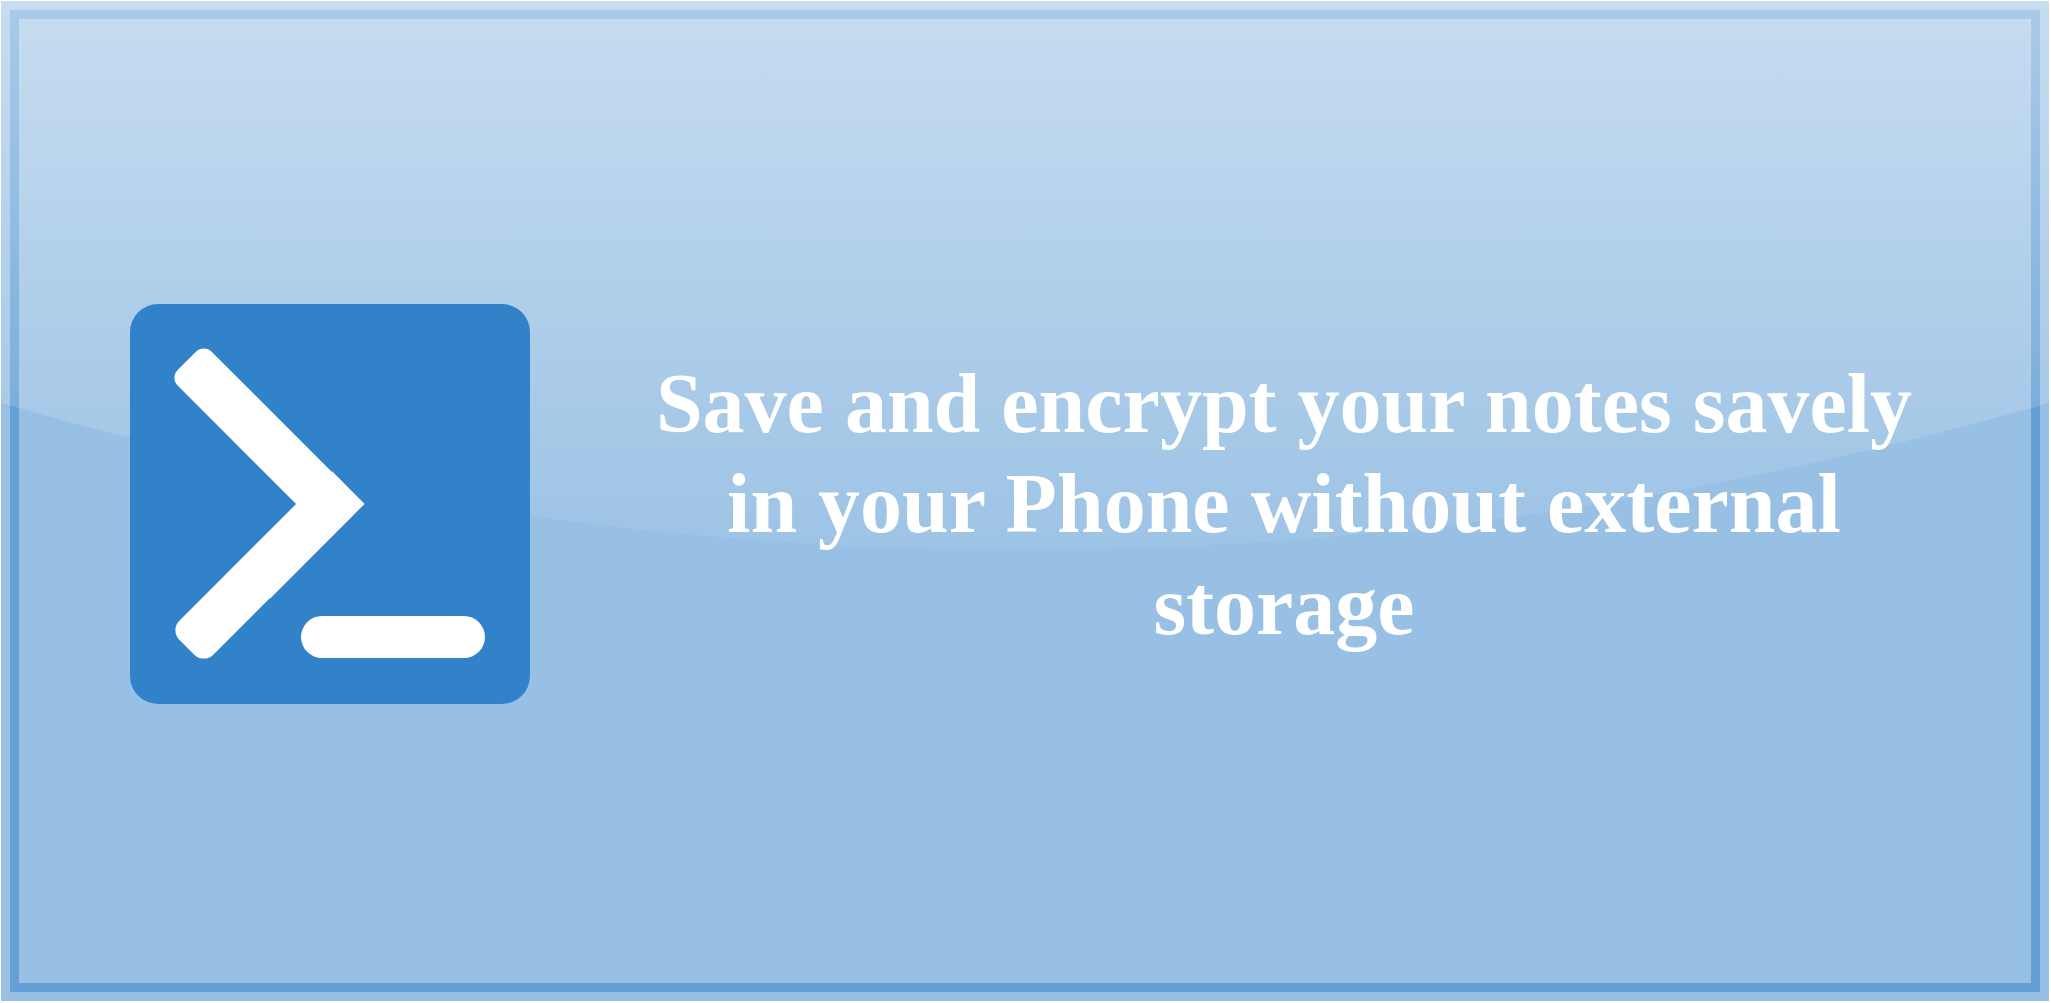 <mxfile version="11.3.0" type="device" pages="1"><diagram id="S06-UhfU2OmA-wqMHCzX" name="Page-1"><mxGraphModel dx="1707" dy="1005" grid="1" gridSize="10" guides="1" tooltips="1" connect="1" arrows="1" fold="1" page="1" pageScale="1" pageWidth="850" pageHeight="1100" math="0" shadow="0"><root><mxCell id="0"/><mxCell id="1" parent="0"/><mxCell id="_LLb0jdcCwoGlIcm0AN_-1" value="" style="rounded=0;whiteSpace=wrap;html=1;fillColor=#3282C9;strokeWidth=9;strokeColor=#3282C9;gradientColor=none;glass=1;shadow=0;comic=0;opacity=50;perimeterSpacing=10;" vertex="1" parent="1"><mxGeometry x="108" y="70" width="1015" height="491" as="geometry"/></mxCell><mxCell id="ZGEJc_iI8N1EnqrFsG4_-9" value="" style="group" parent="1" vertex="1" connectable="0"><mxGeometry x="168" y="217" width="230" height="280" as="geometry"/></mxCell><mxCell id="ZGEJc_iI8N1EnqrFsG4_-1" value="" style="rounded=1;whiteSpace=wrap;html=1;arcSize=7;strokeColor=none;fillColor=#3282C9;" parent="ZGEJc_iI8N1EnqrFsG4_-9" vertex="1"><mxGeometry width="200" height="200" as="geometry"/></mxCell><mxCell id="ZGEJc_iI8N1EnqrFsG4_-6" value="" style="group" parent="ZGEJc_iI8N1EnqrFsG4_-9" vertex="1" connectable="0"><mxGeometry x="12" y="61" width="124" height="83" as="geometry"/></mxCell><mxCell id="ZGEJc_iI8N1EnqrFsG4_-4" value="" style="group" parent="ZGEJc_iI8N1EnqrFsG4_-6" vertex="1" connectable="0"><mxGeometry width="124.0" height="83" as="geometry"/></mxCell><mxCell id="ZGEJc_iI8N1EnqrFsG4_-2" value="" style="rounded=1;whiteSpace=wrap;html=1;fillColor=#FFFFFF;rotation=315;strokeColor=none;arcSize=28;" parent="ZGEJc_iI8N1EnqrFsG4_-4" vertex="1"><mxGeometry y="59" width="112" height="24" as="geometry"/></mxCell><mxCell id="ZGEJc_iI8N1EnqrFsG4_-3" value="" style="rounded=1;whiteSpace=wrap;html=1;fillColor=#FFFFFF;rotation=45;strokeColor=none;arcSize=23;" parent="ZGEJc_iI8N1EnqrFsG4_-4" vertex="1"><mxGeometry y="-5" width="112" height="24" as="geometry"/></mxCell><mxCell id="ZGEJc_iI8N1EnqrFsG4_-5" value="" style="rounded=1;whiteSpace=wrap;html=1;fillColor=#FFFFFF;rotation=315;strokeColor=none;arcSize=0;" parent="ZGEJc_iI8N1EnqrFsG4_-6" vertex="1"><mxGeometry x="40" y="43" width="67" height="23" as="geometry"/></mxCell><mxCell id="ZGEJc_iI8N1EnqrFsG4_-7" value="" style="rounded=1;whiteSpace=wrap;html=1;fillColor=#FFFFFF;strokeColor=none;arcSize=50;" parent="ZGEJc_iI8N1EnqrFsG4_-9" vertex="1"><mxGeometry x="85.5" y="156" width="92" height="21" as="geometry"/></mxCell><mxCell id="_LLb0jdcCwoGlIcm0AN_-3" value="&lt;font style=&quot;font-size: 42px;&quot;&gt;Save and encrypt your notes savely in your Phone without external storage&lt;/font&gt;" style="text;html=1;strokeColor=none;fillColor=none;align=center;verticalAlign=middle;whiteSpace=wrap;rounded=0;shadow=0;glass=0;comic=0;opacity=20;fontStyle=1;fontFamily=Comic Sans MS;fontColor=#FFFFFF;fontSize=42;" vertex="1" parent="1"><mxGeometry x="410" y="212" width="670" height="210" as="geometry"/></mxCell></root></mxGraphModel></diagram></mxfile>